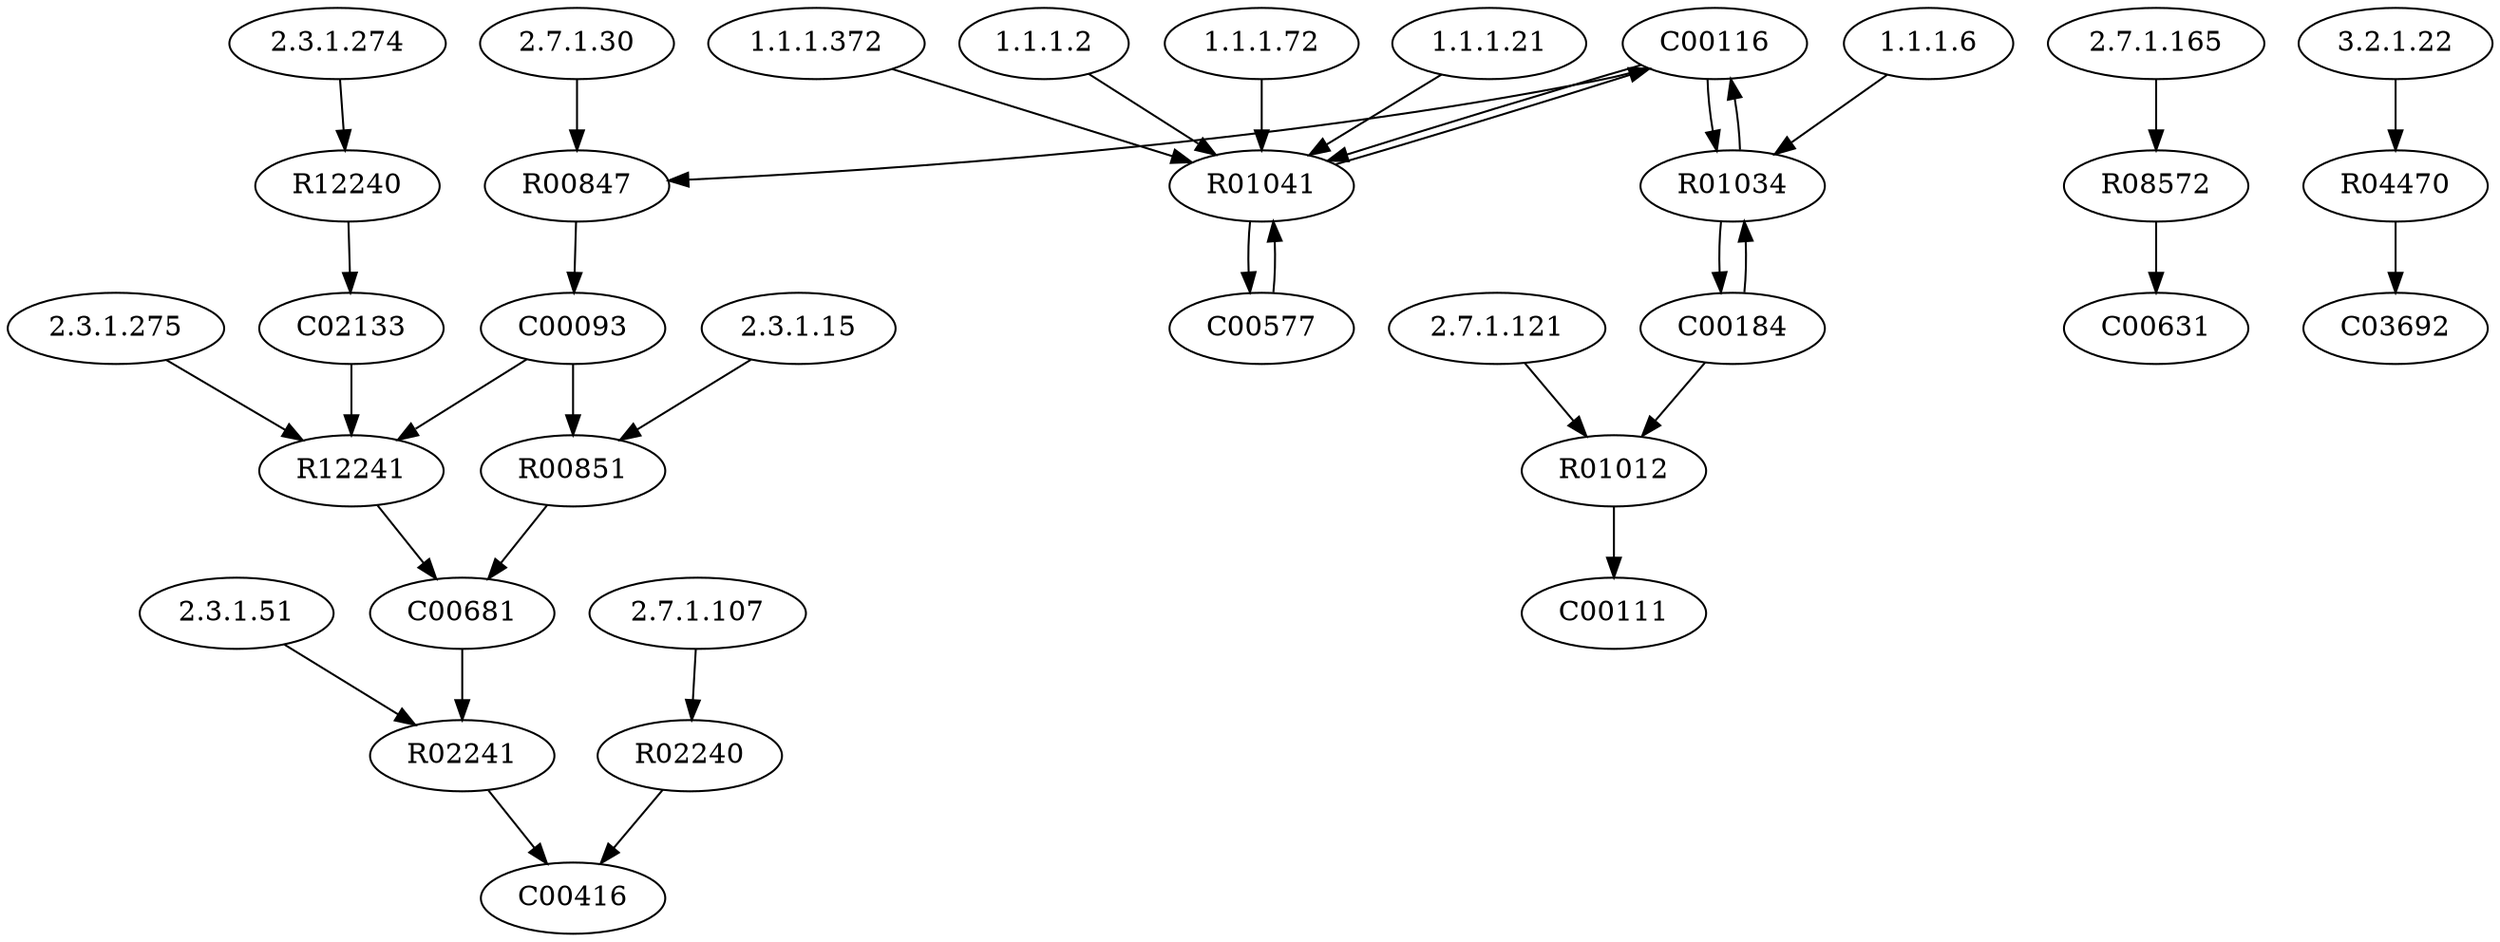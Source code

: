 digraph G {
"2.3.1.275" [type=E];
"2.7.1.165" [type=E];
"2.7.1.30" [type=E];
"3.2.1.22" [type=E];
"2.7.1.121" [type=E];
"2.3.1.51" [type=E];
"1.1.1.6" [type=E];
"1.1.1.72" [type=E];
"2.7.1.107" [type=E];
"2.3.1.15" [type=E];
"1.1.1.21" [type=E];
"1.1.1.372" [type=E];
"2.3.1.274" [type=E];
"1.1.1.2" [type=E];
R01041 [type=R];
R02241 [type=R];
R01034 [type=R];
R12240 [type=R];
R00847 [type=R];
R12241 [type=R];
R04470 [type=R];
R00851 [type=R];
R02240 [type=R];
R01012 [type=R];
R08572 [type=R];
C00416 [type=C];
C00631 [type=C];
C02133 [type=C];
C03692 [type=C];
C00577 [type=C];
C00681 [type=C];
C00111 [type=C];
C00093 [type=C];
C00184 [type=C];
C00116 [type=C];
C00681 -> R02241;
R02241 -> C00416;
C00093 -> R00851;
R00851 -> C00681;
C00116 -> R00847;
R00847 -> C00093;
C00116 -> R01034;
R01034 -> C00116;
R01034 -> C00184;
C00184 -> R01034;
C00116 -> R01041;
R01041 -> C00116;
R01041 -> C00577;
C00577 -> R01041;
R04470 -> C03692;
R02240 -> C00416;
R08572 -> C00631;
C00184 -> R01012;
R01012 -> C00111;
C02133 -> R12241;
C00093 -> R12241;
R12241 -> C00681;
R12240 -> C02133;
"1.1.1.2" -> R01041;
"1.1.1.21" -> R01041;
"1.1.1.72" -> R01041;
"1.1.1.372" -> R01041;
"2.3.1.51" -> R02241;
"1.1.1.6" -> R01034;
"2.3.1.274" -> R12240;
"2.7.1.30" -> R00847;
"2.3.1.275" -> R12241;
"3.2.1.22" -> R04470;
"2.3.1.15" -> R00851;
"2.7.1.107" -> R02240;
"2.7.1.121" -> R01012;
"2.7.1.165" -> R08572;
}
